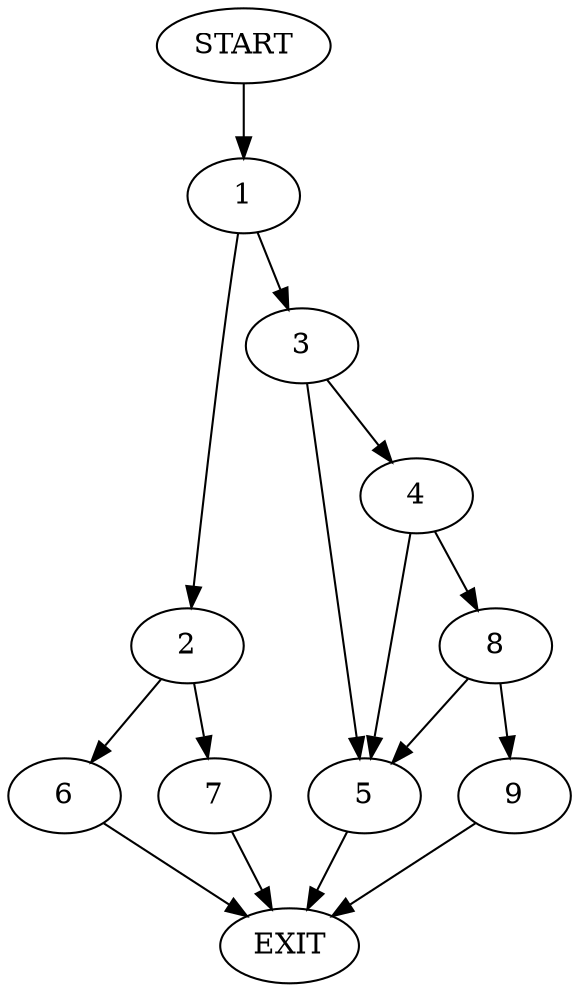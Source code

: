 digraph {
0 [label="START"]
10 [label="EXIT"]
0 -> 1
1 -> 2
1 -> 3
3 -> 4
3 -> 5
2 -> 6
2 -> 7
7 -> 10
6 -> 10
5 -> 10
4 -> 8
4 -> 5
8 -> 9
8 -> 5
9 -> 10
}
